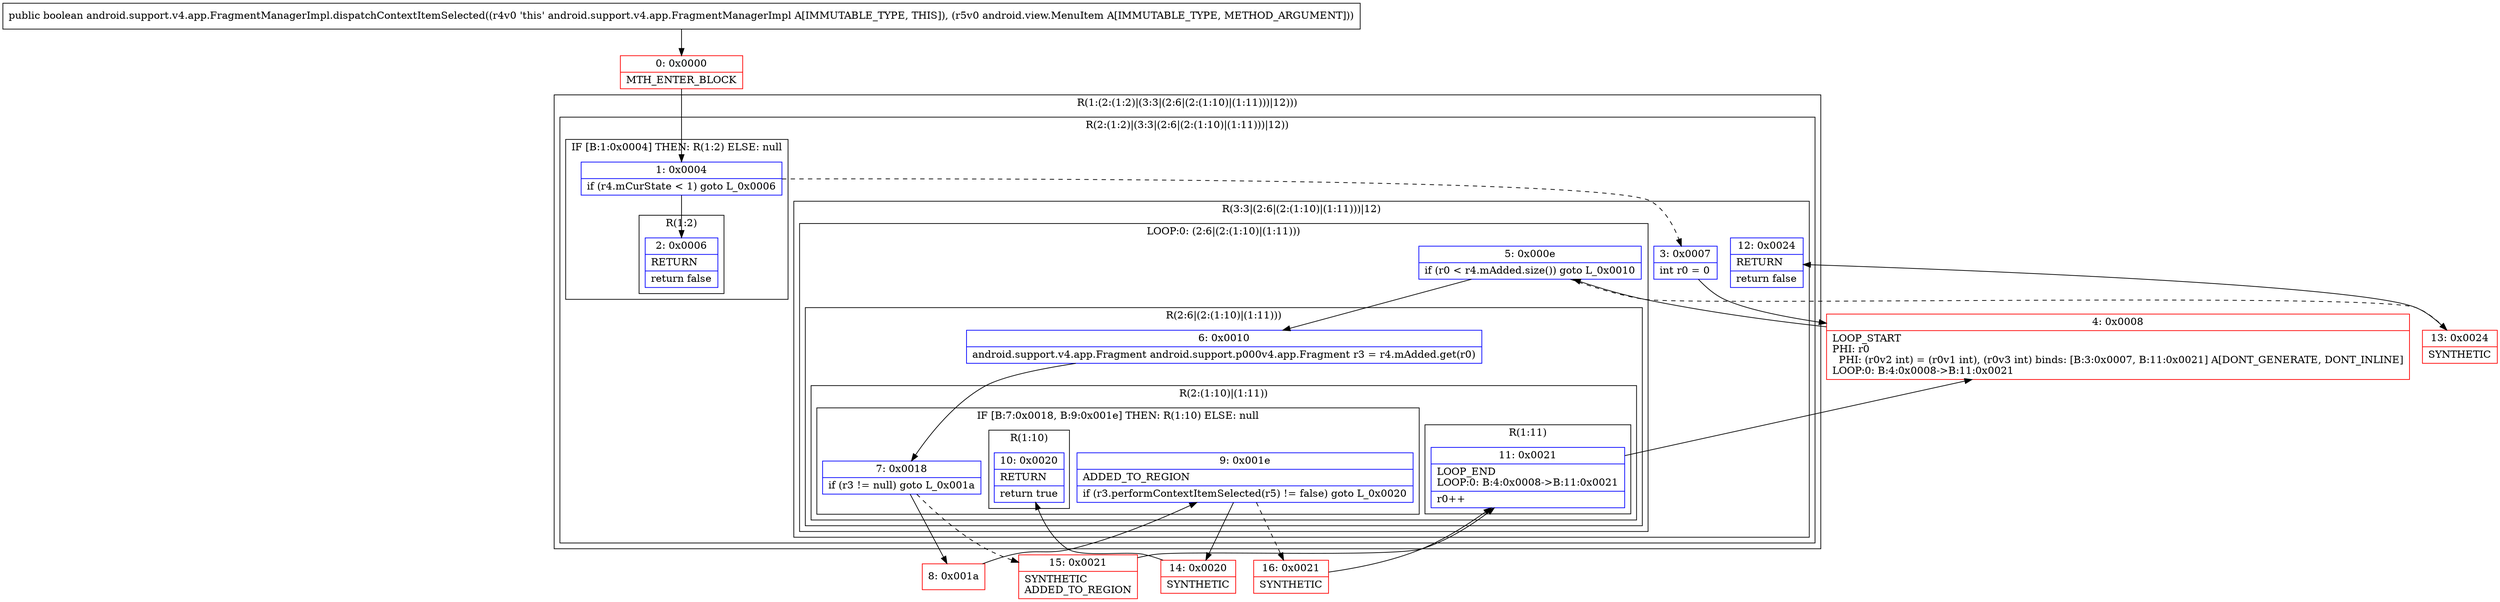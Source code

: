 digraph "CFG forandroid.support.v4.app.FragmentManagerImpl.dispatchContextItemSelected(Landroid\/view\/MenuItem;)Z" {
subgraph cluster_Region_1333068398 {
label = "R(1:(2:(1:2)|(3:3|(2:6|(2:(1:10)|(1:11)))|12)))";
node [shape=record,color=blue];
subgraph cluster_Region_1914147832 {
label = "R(2:(1:2)|(3:3|(2:6|(2:(1:10)|(1:11)))|12))";
node [shape=record,color=blue];
subgraph cluster_IfRegion_1620203381 {
label = "IF [B:1:0x0004] THEN: R(1:2) ELSE: null";
node [shape=record,color=blue];
Node_1 [shape=record,label="{1\:\ 0x0004|if (r4.mCurState \< 1) goto L_0x0006\l}"];
subgraph cluster_Region_1798754641 {
label = "R(1:2)";
node [shape=record,color=blue];
Node_2 [shape=record,label="{2\:\ 0x0006|RETURN\l|return false\l}"];
}
}
subgraph cluster_Region_1150988740 {
label = "R(3:3|(2:6|(2:(1:10)|(1:11)))|12)";
node [shape=record,color=blue];
Node_3 [shape=record,label="{3\:\ 0x0007|int r0 = 0\l}"];
subgraph cluster_LoopRegion_2113468536 {
label = "LOOP:0: (2:6|(2:(1:10)|(1:11)))";
node [shape=record,color=blue];
Node_5 [shape=record,label="{5\:\ 0x000e|if (r0 \< r4.mAdded.size()) goto L_0x0010\l}"];
subgraph cluster_Region_1417040905 {
label = "R(2:6|(2:(1:10)|(1:11)))";
node [shape=record,color=blue];
Node_6 [shape=record,label="{6\:\ 0x0010|android.support.v4.app.Fragment android.support.p000v4.app.Fragment r3 = r4.mAdded.get(r0)\l}"];
subgraph cluster_Region_204982315 {
label = "R(2:(1:10)|(1:11))";
node [shape=record,color=blue];
subgraph cluster_IfRegion_1165216722 {
label = "IF [B:7:0x0018, B:9:0x001e] THEN: R(1:10) ELSE: null";
node [shape=record,color=blue];
Node_7 [shape=record,label="{7\:\ 0x0018|if (r3 != null) goto L_0x001a\l}"];
Node_9 [shape=record,label="{9\:\ 0x001e|ADDED_TO_REGION\l|if (r3.performContextItemSelected(r5) != false) goto L_0x0020\l}"];
subgraph cluster_Region_1114706438 {
label = "R(1:10)";
node [shape=record,color=blue];
Node_10 [shape=record,label="{10\:\ 0x0020|RETURN\l|return true\l}"];
}
}
subgraph cluster_Region_1456367702 {
label = "R(1:11)";
node [shape=record,color=blue];
Node_11 [shape=record,label="{11\:\ 0x0021|LOOP_END\lLOOP:0: B:4:0x0008\-\>B:11:0x0021\l|r0++\l}"];
}
}
}
}
Node_12 [shape=record,label="{12\:\ 0x0024|RETURN\l|return false\l}"];
}
}
}
Node_0 [shape=record,color=red,label="{0\:\ 0x0000|MTH_ENTER_BLOCK\l}"];
Node_4 [shape=record,color=red,label="{4\:\ 0x0008|LOOP_START\lPHI: r0 \l  PHI: (r0v2 int) = (r0v1 int), (r0v3 int) binds: [B:3:0x0007, B:11:0x0021] A[DONT_GENERATE, DONT_INLINE]\lLOOP:0: B:4:0x0008\-\>B:11:0x0021\l}"];
Node_8 [shape=record,color=red,label="{8\:\ 0x001a}"];
Node_13 [shape=record,color=red,label="{13\:\ 0x0024|SYNTHETIC\l}"];
Node_14 [shape=record,color=red,label="{14\:\ 0x0020|SYNTHETIC\l}"];
Node_15 [shape=record,color=red,label="{15\:\ 0x0021|SYNTHETIC\lADDED_TO_REGION\l}"];
Node_16 [shape=record,color=red,label="{16\:\ 0x0021|SYNTHETIC\l}"];
MethodNode[shape=record,label="{public boolean android.support.v4.app.FragmentManagerImpl.dispatchContextItemSelected((r4v0 'this' android.support.v4.app.FragmentManagerImpl A[IMMUTABLE_TYPE, THIS]), (r5v0 android.view.MenuItem A[IMMUTABLE_TYPE, METHOD_ARGUMENT])) }"];
MethodNode -> Node_0;
Node_1 -> Node_2;
Node_1 -> Node_3[style=dashed];
Node_3 -> Node_4;
Node_5 -> Node_6;
Node_5 -> Node_13[style=dashed];
Node_6 -> Node_7;
Node_7 -> Node_8;
Node_7 -> Node_15[style=dashed];
Node_9 -> Node_14;
Node_9 -> Node_16[style=dashed];
Node_11 -> Node_4;
Node_0 -> Node_1;
Node_4 -> Node_5;
Node_8 -> Node_9;
Node_13 -> Node_12;
Node_14 -> Node_10;
Node_15 -> Node_11;
Node_16 -> Node_11;
}

